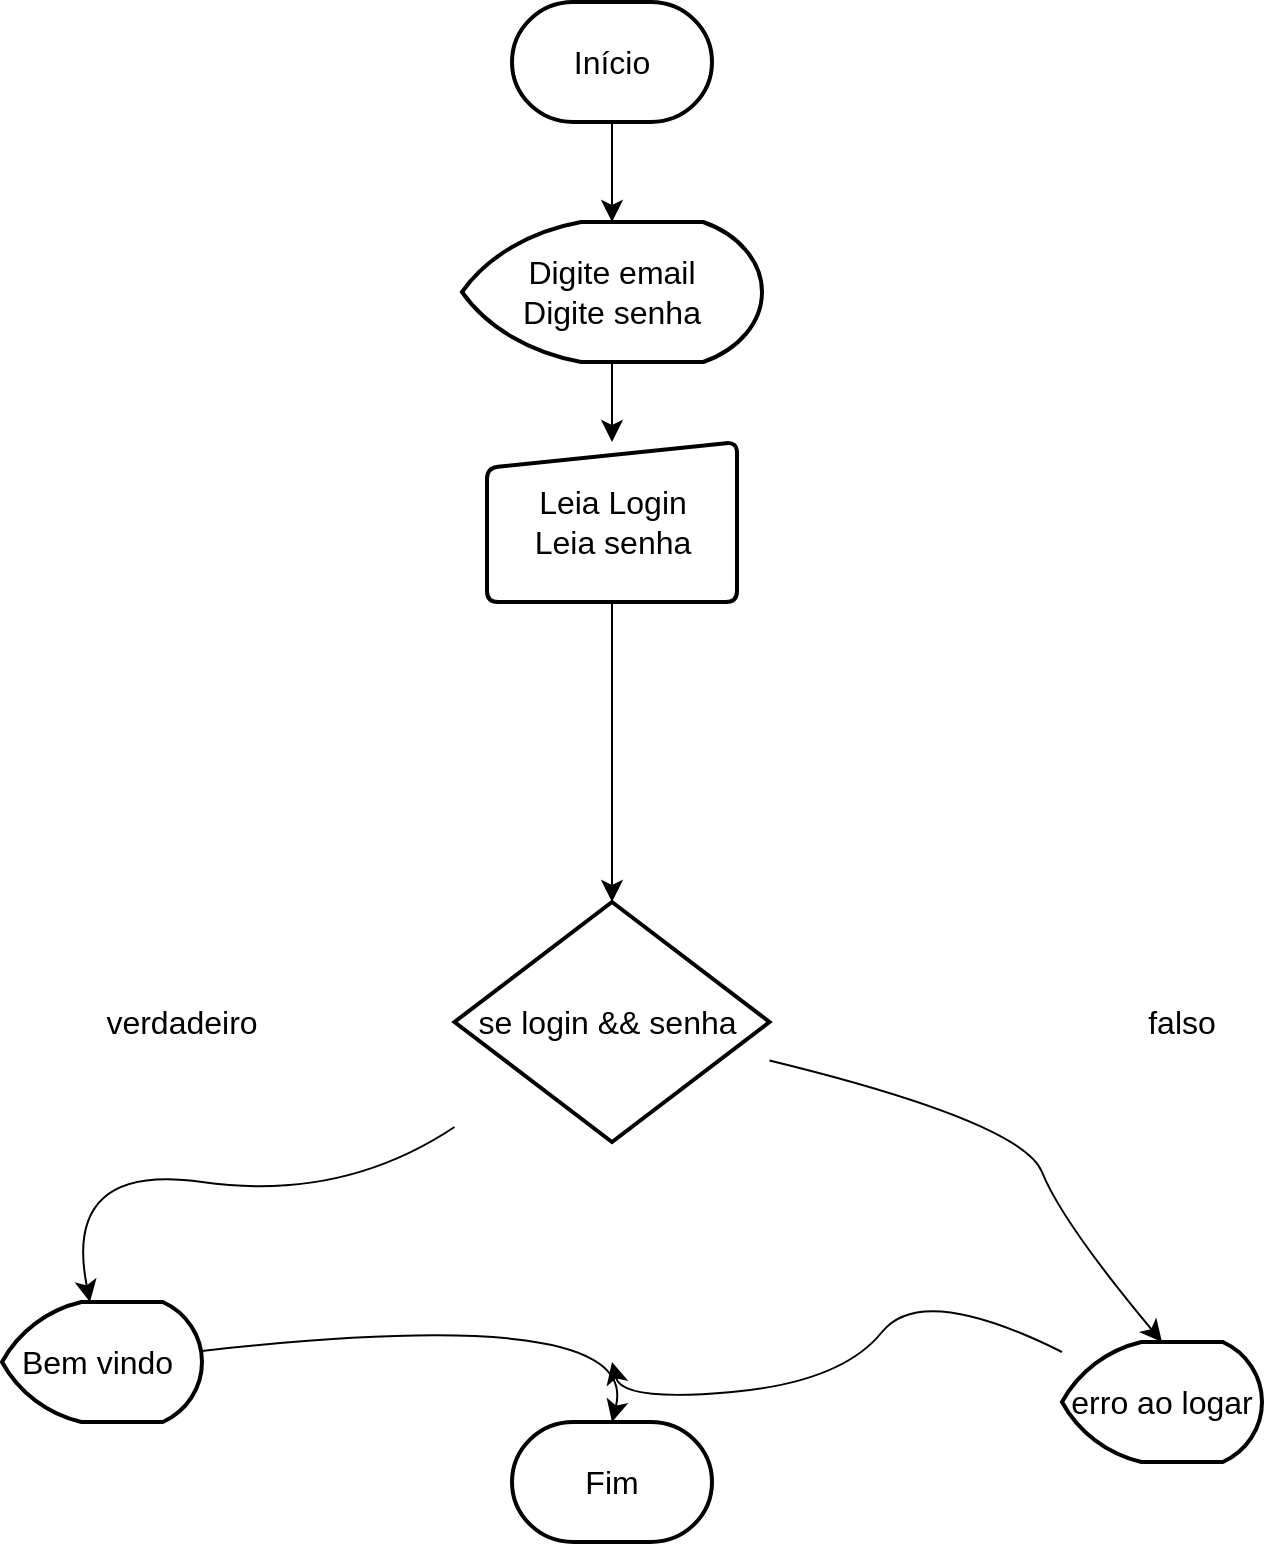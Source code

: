 <mxfile version="20.8.11" type="device"><diagram id="C5RBs43oDa-KdzZeNtuy" name="Page-1"><mxGraphModel dx="750" dy="901" grid="1" gridSize="10" guides="1" tooltips="1" connect="1" arrows="1" fold="1" page="1" pageScale="1" pageWidth="827" pageHeight="1169" math="0" shadow="0"><root><mxCell id="WIyWlLk6GJQsqaUBKTNV-0"/><mxCell id="WIyWlLk6GJQsqaUBKTNV-1" parent="WIyWlLk6GJQsqaUBKTNV-0"/><mxCell id="UaFVGh_PL1Cf4FfPbdFt-0" value="Fim" style="strokeWidth=2;html=1;shape=mxgraph.flowchart.terminator;whiteSpace=wrap;fontSize=16;" vertex="1" parent="WIyWlLk6GJQsqaUBKTNV-1"><mxGeometry x="295" y="830" width="100" height="60" as="geometry"/></mxCell><mxCell id="UaFVGh_PL1Cf4FfPbdFt-11" style="edgeStyle=none;curved=1;rounded=0;orthogonalLoop=1;jettySize=auto;html=1;entryX=0.5;entryY=0;entryDx=0;entryDy=0;entryPerimeter=0;fontSize=12;startSize=8;endSize=8;" edge="1" parent="WIyWlLk6GJQsqaUBKTNV-1" source="UaFVGh_PL1Cf4FfPbdFt-1" target="UaFVGh_PL1Cf4FfPbdFt-2"><mxGeometry relative="1" as="geometry"/></mxCell><mxCell id="UaFVGh_PL1Cf4FfPbdFt-1" value="Início" style="strokeWidth=2;html=1;shape=mxgraph.flowchart.terminator;whiteSpace=wrap;fontSize=16;" vertex="1" parent="WIyWlLk6GJQsqaUBKTNV-1"><mxGeometry x="295" y="120" width="100" height="60" as="geometry"/></mxCell><mxCell id="UaFVGh_PL1Cf4FfPbdFt-14" style="edgeStyle=none;curved=1;rounded=0;orthogonalLoop=1;jettySize=auto;html=1;fontSize=12;startSize=8;endSize=8;" edge="1" parent="WIyWlLk6GJQsqaUBKTNV-1" source="UaFVGh_PL1Cf4FfPbdFt-2" target="UaFVGh_PL1Cf4FfPbdFt-4"><mxGeometry relative="1" as="geometry"/></mxCell><mxCell id="UaFVGh_PL1Cf4FfPbdFt-2" value="Digite email&lt;br&gt;Digite senha" style="strokeWidth=2;html=1;shape=mxgraph.flowchart.display;whiteSpace=wrap;fontSize=16;" vertex="1" parent="WIyWlLk6GJQsqaUBKTNV-1"><mxGeometry x="270" y="230" width="150" height="70" as="geometry"/></mxCell><mxCell id="UaFVGh_PL1Cf4FfPbdFt-15" style="edgeStyle=none;curved=1;rounded=0;orthogonalLoop=1;jettySize=auto;html=1;entryX=0.5;entryY=0;entryDx=0;entryDy=0;entryPerimeter=0;fontSize=12;startSize=8;endSize=8;" edge="1" parent="WIyWlLk6GJQsqaUBKTNV-1" source="UaFVGh_PL1Cf4FfPbdFt-4" target="UaFVGh_PL1Cf4FfPbdFt-5"><mxGeometry relative="1" as="geometry"/></mxCell><mxCell id="UaFVGh_PL1Cf4FfPbdFt-4" value="Leia Login&lt;br&gt;Leia senha" style="html=1;strokeWidth=2;shape=manualInput;whiteSpace=wrap;rounded=1;size=13;arcSize=11;fontSize=16;" vertex="1" parent="WIyWlLk6GJQsqaUBKTNV-1"><mxGeometry x="282.5" y="340" width="125" height="80" as="geometry"/></mxCell><mxCell id="UaFVGh_PL1Cf4FfPbdFt-18" style="edgeStyle=none;curved=1;rounded=0;orthogonalLoop=1;jettySize=auto;html=1;entryX=0.5;entryY=0;entryDx=0;entryDy=0;entryPerimeter=0;fontSize=12;startSize=8;endSize=8;" edge="1" parent="WIyWlLk6GJQsqaUBKTNV-1" source="UaFVGh_PL1Cf4FfPbdFt-5" target="UaFVGh_PL1Cf4FfPbdFt-7"><mxGeometry relative="1" as="geometry"><Array as="points"><mxPoint x="550" y="680"/><mxPoint x="570" y="730"/></Array></mxGeometry></mxCell><mxCell id="UaFVGh_PL1Cf4FfPbdFt-19" style="edgeStyle=none;curved=1;rounded=0;orthogonalLoop=1;jettySize=auto;html=1;fontSize=12;startSize=8;endSize=8;" edge="1" parent="WIyWlLk6GJQsqaUBKTNV-1" source="UaFVGh_PL1Cf4FfPbdFt-5" target="UaFVGh_PL1Cf4FfPbdFt-6"><mxGeometry relative="1" as="geometry"><Array as="points"><mxPoint x="210" y="720"/><mxPoint x="70" y="700"/></Array></mxGeometry></mxCell><mxCell id="UaFVGh_PL1Cf4FfPbdFt-5" value="se login &amp;amp;&amp;amp; senha&amp;nbsp;" style="strokeWidth=2;html=1;shape=mxgraph.flowchart.decision;whiteSpace=wrap;fontSize=16;" vertex="1" parent="WIyWlLk6GJQsqaUBKTNV-1"><mxGeometry x="266.25" y="570" width="157.5" height="120" as="geometry"/></mxCell><mxCell id="UaFVGh_PL1Cf4FfPbdFt-26" style="edgeStyle=none;curved=1;rounded=0;orthogonalLoop=1;jettySize=auto;html=1;fontSize=12;startSize=8;endSize=8;entryX=0.5;entryY=0;entryDx=0;entryDy=0;entryPerimeter=0;" edge="1" parent="WIyWlLk6GJQsqaUBKTNV-1" source="UaFVGh_PL1Cf4FfPbdFt-6" target="UaFVGh_PL1Cf4FfPbdFt-0"><mxGeometry relative="1" as="geometry"><mxPoint x="330" y="800.0" as="targetPoint"/><Array as="points"><mxPoint x="360" y="770"/></Array></mxGeometry></mxCell><mxCell id="UaFVGh_PL1Cf4FfPbdFt-6" value="Bem vindo&amp;nbsp;" style="strokeWidth=2;html=1;shape=mxgraph.flowchart.display;whiteSpace=wrap;fontSize=16;" vertex="1" parent="WIyWlLk6GJQsqaUBKTNV-1"><mxGeometry x="40" y="770" width="100" height="60" as="geometry"/></mxCell><mxCell id="UaFVGh_PL1Cf4FfPbdFt-27" style="edgeStyle=none;curved=1;rounded=0;orthogonalLoop=1;jettySize=auto;html=1;fontSize=12;startSize=8;endSize=8;" edge="1" parent="WIyWlLk6GJQsqaUBKTNV-1" source="UaFVGh_PL1Cf4FfPbdFt-7"><mxGeometry relative="1" as="geometry"><mxPoint x="345" y="800" as="targetPoint"/><Array as="points"><mxPoint x="500" y="760"/><mxPoint x="460" y="810"/><mxPoint x="350" y="820"/></Array></mxGeometry></mxCell><mxCell id="UaFVGh_PL1Cf4FfPbdFt-7" value="erro ao logar" style="strokeWidth=2;html=1;shape=mxgraph.flowchart.display;whiteSpace=wrap;fontSize=16;" vertex="1" parent="WIyWlLk6GJQsqaUBKTNV-1"><mxGeometry x="570" y="790" width="100" height="60" as="geometry"/></mxCell><mxCell id="UaFVGh_PL1Cf4FfPbdFt-20" value="verdadeiro" style="text;strokeColor=none;fillColor=none;html=1;align=center;verticalAlign=middle;whiteSpace=wrap;rounded=0;fontSize=16;" vertex="1" parent="WIyWlLk6GJQsqaUBKTNV-1"><mxGeometry x="100" y="615" width="60" height="30" as="geometry"/></mxCell><mxCell id="UaFVGh_PL1Cf4FfPbdFt-23" value="falso" style="text;strokeColor=none;fillColor=none;html=1;align=center;verticalAlign=middle;whiteSpace=wrap;rounded=0;fontSize=16;" vertex="1" parent="WIyWlLk6GJQsqaUBKTNV-1"><mxGeometry x="600" y="615" width="60" height="30" as="geometry"/></mxCell><mxCell id="UaFVGh_PL1Cf4FfPbdFt-28" style="edgeStyle=none;curved=1;rounded=0;orthogonalLoop=1;jettySize=auto;html=1;entryX=0.5;entryY=0;entryDx=0;entryDy=0;entryPerimeter=0;fontSize=12;startSize=8;endSize=8;" edge="1" parent="WIyWlLk6GJQsqaUBKTNV-1" source="UaFVGh_PL1Cf4FfPbdFt-0" target="UaFVGh_PL1Cf4FfPbdFt-0"><mxGeometry relative="1" as="geometry"/></mxCell></root></mxGraphModel></diagram></mxfile>